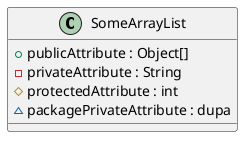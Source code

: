 ﻿@startuml
class SomeArrayList {
+ publicAttribute : Object[]
- privateAttribute : String
# protectedAttribute : int
~ packagePrivateAttribute : dupa
}
@enduml